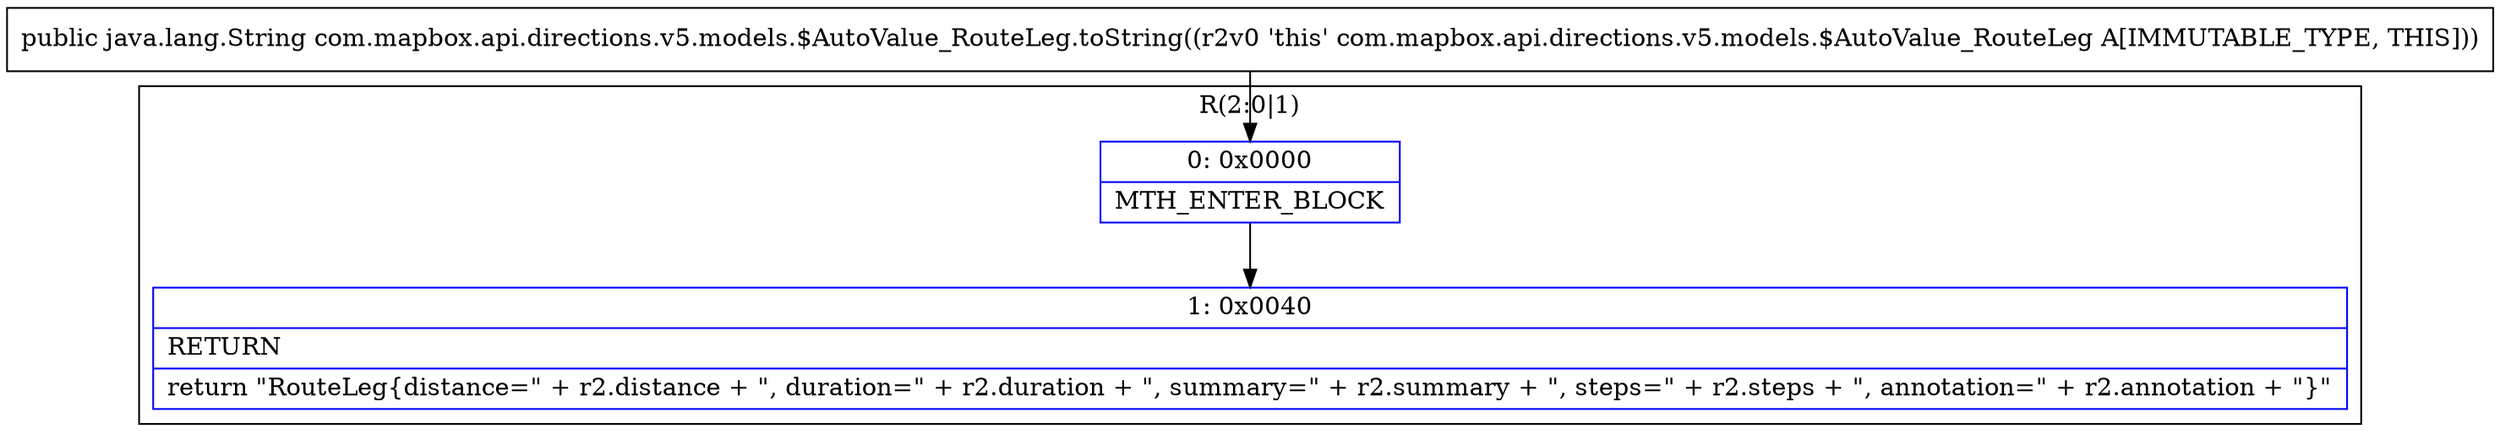 digraph "CFG forcom.mapbox.api.directions.v5.models.$AutoValue_RouteLeg.toString()Ljava\/lang\/String;" {
subgraph cluster_Region_1077111725 {
label = "R(2:0|1)";
node [shape=record,color=blue];
Node_0 [shape=record,label="{0\:\ 0x0000|MTH_ENTER_BLOCK\l}"];
Node_1 [shape=record,label="{1\:\ 0x0040|RETURN\l|return \"RouteLeg\{distance=\" + r2.distance + \", duration=\" + r2.duration + \", summary=\" + r2.summary + \", steps=\" + r2.steps + \", annotation=\" + r2.annotation + \"\}\"\l}"];
}
MethodNode[shape=record,label="{public java.lang.String com.mapbox.api.directions.v5.models.$AutoValue_RouteLeg.toString((r2v0 'this' com.mapbox.api.directions.v5.models.$AutoValue_RouteLeg A[IMMUTABLE_TYPE, THIS])) }"];
MethodNode -> Node_0;
Node_0 -> Node_1;
}

